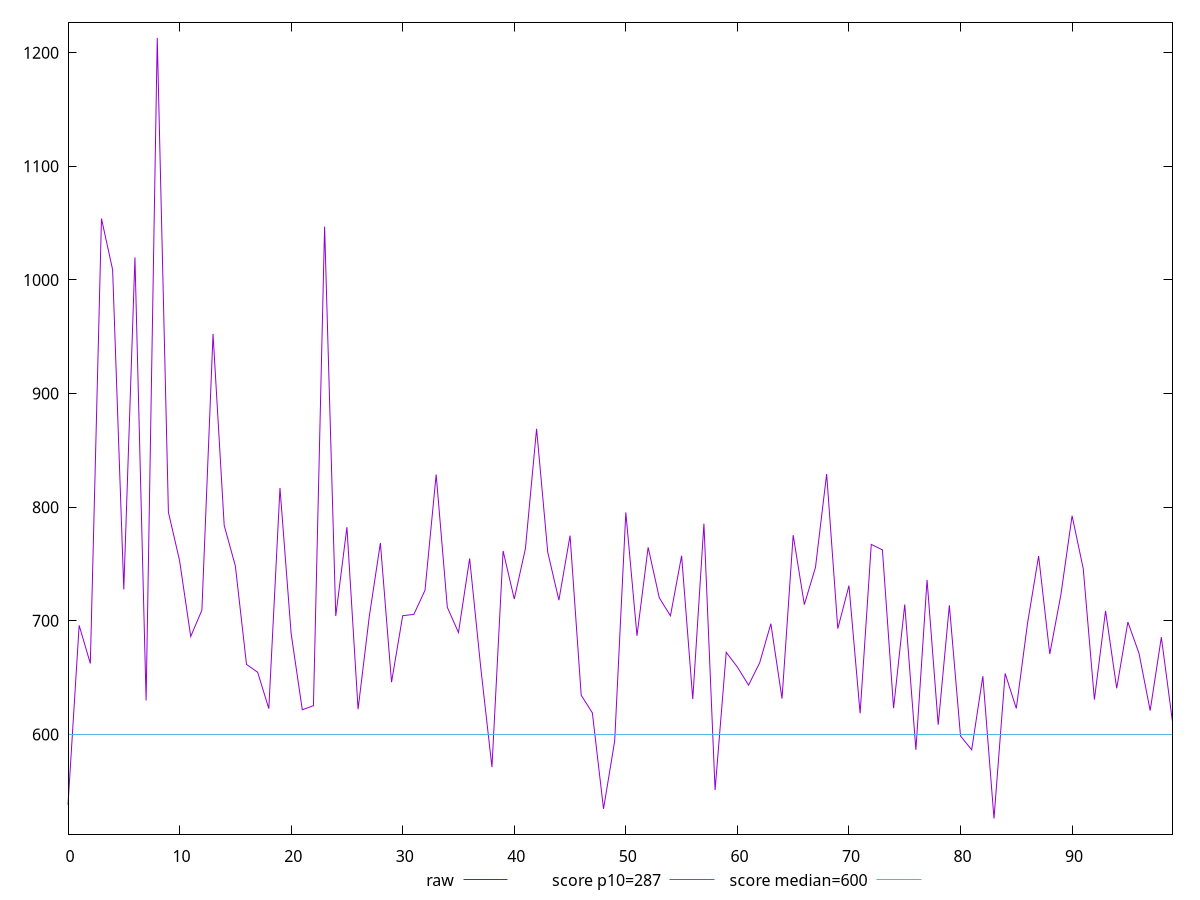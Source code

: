 reset

$raw <<EOF
0 538.0000000000009
1 695.9809999999998
2 662.4530000000004
3 1053.9704999999994
4 1008.9570000000003
5 727.5739999999996
6 1019.8379999999988
7 629.9249999999975
8 1213
9 795.5319999999992
10 752.9950000000008
11 686.1959999999981
12 709.3610000000017
13 952.5
14 783.973
15 748.2940000000008
16 661.6290000000008
17 654.7210000000005
18 622.6849999999995
19 816.9324999999999
20 688.8205000000007
21 621.692
22 625.3169999999991
23 1047
24 704.2530000000006
25 782.424
26 622.215000000001
27 703.3840000000009
28 768.5135
29 645.9679999999998
30 704.5170000000016
31 705.6504999999979
32 726.8845000000001
33 828.7320000000018
34 711.8639999999996
35 689.6899999999996
36 754.8050000000003
37 658.5059999999994
38 571.219000000001
39 761.5
40 719.1485000000011
41 763.5490000000009
42 868.9379999999992
43 760.451
44 718.1524999999992
45 775.0049999999992
46 634.5240000000003
47 618.9770000000008
48 534.5
49 594.1460000000006
50 795.3885
51 686.7989999999991
52 764.6594999999998
53 720.2399999999998
54 704.3855000000003
55 757.2484999999997
56 631.0800000000008
57 785.5269999999991
58 551
59 672.2470000000012
60 659.3119999999999
61 643.3990000000003
62 663.1370000000006
63 697.480999999997
64 631.4999999999991
65 775.4375
66 714.2759999999998
67 747.0859999999993
68 829.2385000000013
69 693.089500000001
70 731
71 618.5349999999999
72 767.2330000000011
73 762.4589999999989
74 623.1310000000003
75 714.366
76 586.4460000000008
77 736
78 608.5139999999983
79 713.6485000000002
80 598.6120000000001
81 586.4789999999994
82 651.2669999999989
83 526
84 653.6589999999997
85 622.866
86 697.3720000000021
87 757.0244999999986
88 670.7305000000015
89 723.2154999999993
90 792.4560000000001
91 745.8469999999998
92 630.6609999999991
93 708.723
94 640.5910000000013
95 698.9110000000001
96 671.299
97 621.0190000000002
98 685.5514999999996
99 611.2249999999995
EOF

set key outside below
set xrange [0:99]
set yrange [512.26:1226.74]
set trange [512.26:1226.74]
set terminal svg size 640, 500 enhanced background rgb 'white'
set output "report_00021_2021-02-20T09:16:39.615Z/total-blocking-time/samples/pages+cached/raw/values.svg"

plot $raw title "raw" with line, \
     287 title "score p10=287", \
     600 title "score median=600"

reset
